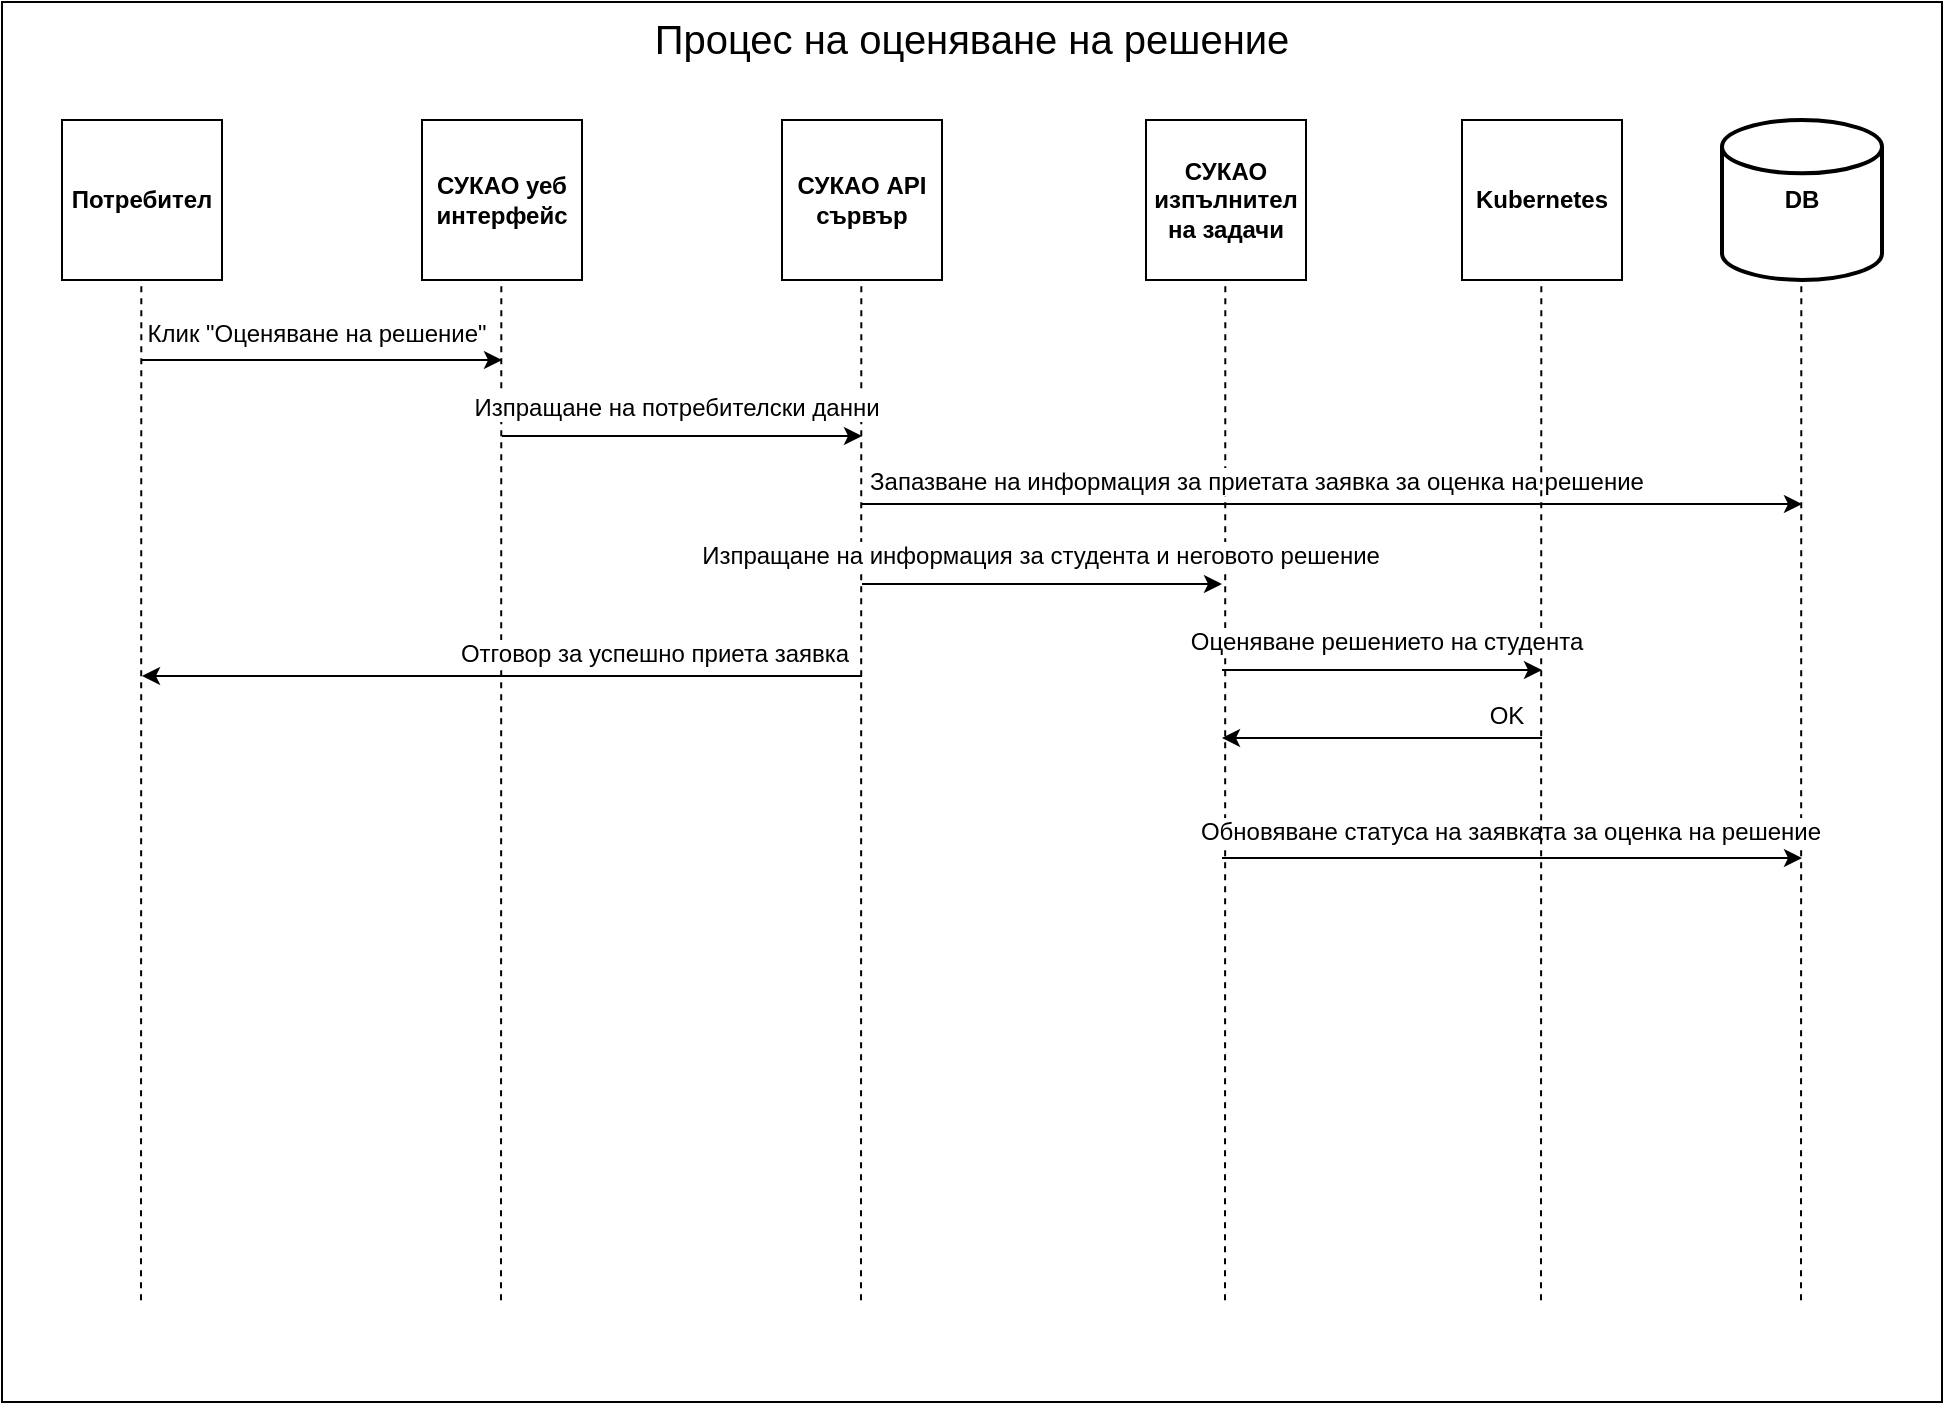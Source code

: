 <mxfile>
    <diagram id="9IUqhpgOrVJgMA2qJIMW" name="Page-1">
        <mxGraphModel dx="1074" dy="782" grid="1" gridSize="10" guides="1" tooltips="1" connect="1" arrows="1" fold="1" page="1" pageScale="1" pageWidth="850" pageHeight="1100" math="0" shadow="0">
            <root>
                <mxCell id="0"/>
                <mxCell id="1" parent="0"/>
                <mxCell id="2" value="&lt;font color=&quot;#000000&quot; style=&quot;font-size: 20px&quot;&gt;Процес на оценяване на решение&lt;/font&gt;" style="whiteSpace=wrap;html=1;fillColor=#FFFFFF;labelPosition=center;verticalLabelPosition=middle;align=center;verticalAlign=top;" parent="1" vertex="1">
                    <mxGeometry x="110" y="61" width="970" height="700" as="geometry"/>
                </mxCell>
                <mxCell id="3" value="&lt;font color=&quot;#000000&quot;&gt;&lt;b&gt;Потребител&lt;/b&gt;&lt;/font&gt;" style="whiteSpace=wrap;html=1;aspect=fixed;fillColor=#FFFFFF;strokeColor=#000000;" parent="1" vertex="1">
                    <mxGeometry x="140" y="120" width="80" height="80" as="geometry"/>
                </mxCell>
                <mxCell id="4" value="&lt;b style=&quot;color: rgb(0 , 0 , 0)&quot;&gt;СУКАО API сървър&lt;/b&gt;" style="whiteSpace=wrap;html=1;aspect=fixed;fillColor=#FFFFFF;strokeColor=#000000;" parent="1" vertex="1">
                    <mxGeometry x="500" y="120" width="80" height="80" as="geometry"/>
                </mxCell>
                <mxCell id="7" value="" style="endArrow=none;html=1;fontSize=20;fontColor=#000000;entryX=0.5;entryY=1;entryDx=0;entryDy=0;exitX=0.097;exitY=0.903;exitDx=0;exitDy=0;exitPerimeter=0;strokeWidth=1;strokeColor=#000000;jumpStyle=none;dashed=1;" parent="1" edge="1">
                    <mxGeometry width="50" height="50" relative="1" as="geometry">
                        <mxPoint x="539.5" y="710.16" as="sourcePoint"/>
                        <mxPoint x="539.66" y="200" as="targetPoint"/>
                    </mxGeometry>
                </mxCell>
                <mxCell id="13" value="&lt;font color=&quot;#000000&quot;&gt;&lt;b&gt;СУКАО уеб интерфейс&lt;/b&gt;&lt;/font&gt;" style="whiteSpace=wrap;html=1;aspect=fixed;fillColor=#FFFFFF;strokeColor=#000000;" parent="1" vertex="1">
                    <mxGeometry x="320" y="120" width="80" height="80" as="geometry"/>
                </mxCell>
                <mxCell id="14" value="" style="endArrow=none;html=1;fontSize=20;fontColor=#000000;entryX=0.5;entryY=1;entryDx=0;entryDy=0;exitX=0.097;exitY=0.903;exitDx=0;exitDy=0;exitPerimeter=0;strokeWidth=1;strokeColor=#000000;jumpStyle=none;dashed=1;" parent="1" edge="1">
                    <mxGeometry width="50" height="50" relative="1" as="geometry">
                        <mxPoint x="359.5" y="710.16" as="sourcePoint"/>
                        <mxPoint x="359.66" y="200" as="targetPoint"/>
                    </mxGeometry>
                </mxCell>
                <mxCell id="26" value="&lt;font color=&quot;#000000&quot;&gt;&lt;b&gt;СУКАО изпълнител на задачи&lt;/b&gt;&lt;/font&gt;" style="whiteSpace=wrap;html=1;aspect=fixed;fillColor=#FFFFFF;strokeColor=#000000;" parent="1" vertex="1">
                    <mxGeometry x="682" y="120" width="80" height="80" as="geometry"/>
                </mxCell>
                <mxCell id="27" value="" style="endArrow=none;html=1;fontSize=20;fontColor=#000000;entryX=0.5;entryY=1;entryDx=0;entryDy=0;exitX=0.097;exitY=0.903;exitDx=0;exitDy=0;exitPerimeter=0;strokeWidth=1;strokeColor=#000000;jumpStyle=none;dashed=1;" parent="1" edge="1">
                    <mxGeometry width="50" height="50" relative="1" as="geometry">
                        <mxPoint x="721.5" y="710.16" as="sourcePoint"/>
                        <mxPoint x="721.66" y="200" as="targetPoint"/>
                    </mxGeometry>
                </mxCell>
                <mxCell id="39" value="" style="endArrow=none;html=1;fontSize=20;fontColor=#000000;entryX=0.5;entryY=1;entryDx=0;entryDy=0;exitX=0.097;exitY=0.903;exitDx=0;exitDy=0;exitPerimeter=0;strokeWidth=1;strokeColor=#000000;jumpStyle=none;dashed=1;" parent="1" edge="1">
                    <mxGeometry width="50" height="50" relative="1" as="geometry">
                        <mxPoint x="179.5" y="710.16" as="sourcePoint"/>
                        <mxPoint x="179.66" y="200" as="targetPoint"/>
                    </mxGeometry>
                </mxCell>
                <mxCell id="62" value="&lt;font style=&quot;background-color: rgb(255 , 255 , 255)&quot;&gt;&lt;b&gt;DB&lt;/b&gt;&lt;/font&gt;" style="strokeWidth=2;html=1;shape=mxgraph.flowchart.database;whiteSpace=wrap;labelBackgroundColor=#FFFFFF;fontSize=12;fontColor=#000000;labelPosition=center;verticalLabelPosition=middle;align=center;verticalAlign=middle;fillColor=#FFFFFF;strokeColor=#000000;" parent="1" vertex="1">
                    <mxGeometry x="970" y="120" width="80" height="80" as="geometry"/>
                </mxCell>
                <mxCell id="63" value="" style="endArrow=none;html=1;fontSize=20;fontColor=#000000;entryX=0.5;entryY=1;entryDx=0;entryDy=0;exitX=0.097;exitY=0.903;exitDx=0;exitDy=0;exitPerimeter=0;strokeWidth=1;strokeColor=#000000;jumpStyle=none;dashed=1;" parent="1" edge="1">
                    <mxGeometry width="50" height="50" relative="1" as="geometry">
                        <mxPoint x="1009.5" y="710.16" as="sourcePoint"/>
                        <mxPoint x="1009.66" y="200" as="targetPoint"/>
                    </mxGeometry>
                </mxCell>
                <mxCell id="73" value="" style="endArrow=classic;html=1;strokeColor=#000000;" edge="1" parent="1">
                    <mxGeometry width="50" height="50" relative="1" as="geometry">
                        <mxPoint x="360" y="278" as="sourcePoint"/>
                        <mxPoint x="540" y="278" as="targetPoint"/>
                    </mxGeometry>
                </mxCell>
                <mxCell id="74" value="&lt;font style=&quot;font-size: 12px ; background-color: rgb(255 , 255 , 255)&quot; color=&quot;#000000&quot;&gt;Изпращане на потребителски данни&lt;/font&gt;" style="edgeLabel;html=1;align=center;verticalAlign=bottom;resizable=0;points=[];labelPosition=center;verticalLabelPosition=top;" vertex="1" connectable="0" parent="73">
                    <mxGeometry x="-0.233" y="-1" relative="1" as="geometry">
                        <mxPoint x="18" y="-7" as="offset"/>
                    </mxGeometry>
                </mxCell>
                <mxCell id="75" value="" style="endArrow=classic;html=1;strokeColor=#000000;" edge="1" parent="1">
                    <mxGeometry width="50" height="50" relative="1" as="geometry">
                        <mxPoint x="180" y="240" as="sourcePoint"/>
                        <mxPoint x="360" y="240" as="targetPoint"/>
                    </mxGeometry>
                </mxCell>
                <mxCell id="76" value="&lt;font style=&quot;font-size: 12px ; background-color: rgb(255 , 255 , 255)&quot; color=&quot;#000000&quot;&gt;Клик &quot;Оценяване на решение&quot;&lt;/font&gt;" style="edgeLabel;html=1;align=center;verticalAlign=bottom;resizable=0;points=[];labelPosition=center;verticalLabelPosition=top;" vertex="1" connectable="0" parent="75">
                    <mxGeometry x="-0.233" y="-1" relative="1" as="geometry">
                        <mxPoint x="18" y="-6" as="offset"/>
                    </mxGeometry>
                </mxCell>
                <mxCell id="77" value="" style="endArrow=classic;html=1;strokeColor=#000000;" edge="1" parent="1">
                    <mxGeometry width="50" height="50" relative="1" as="geometry">
                        <mxPoint x="540" y="312" as="sourcePoint"/>
                        <mxPoint x="1010" y="312" as="targetPoint"/>
                    </mxGeometry>
                </mxCell>
                <mxCell id="78" value="&lt;font color=&quot;#000000&quot;&gt;&lt;span style=&quot;font-size: 12px ; background-color: rgb(255 , 255 , 255)&quot;&gt;Запазване на информация за приетата заявка за оценка на решение&lt;/span&gt;&lt;/font&gt;" style="edgeLabel;html=1;align=center;verticalAlign=bottom;resizable=0;points=[];labelPosition=center;verticalLabelPosition=top;" vertex="1" connectable="0" parent="77">
                    <mxGeometry x="-0.233" y="-1" relative="1" as="geometry">
                        <mxPoint x="17" y="-4" as="offset"/>
                    </mxGeometry>
                </mxCell>
                <mxCell id="79" value="" style="endArrow=classic;html=1;strokeColor=#000000;" edge="1" parent="1">
                    <mxGeometry width="50" height="50" relative="1" as="geometry">
                        <mxPoint x="540" y="398" as="sourcePoint"/>
                        <mxPoint x="180" y="398" as="targetPoint"/>
                    </mxGeometry>
                </mxCell>
                <mxCell id="80" value="&lt;font color=&quot;#000000&quot;&gt;&lt;span style=&quot;font-size: 12px ; background-color: rgb(255 , 255 , 255)&quot;&gt;Отговор за успешно приета заявка&lt;/span&gt;&lt;/font&gt;" style="edgeLabel;html=1;align=center;verticalAlign=bottom;resizable=0;points=[];labelPosition=center;verticalLabelPosition=top;" vertex="1" connectable="0" parent="79">
                    <mxGeometry x="-0.233" y="-1" relative="1" as="geometry">
                        <mxPoint x="34" y="-2" as="offset"/>
                    </mxGeometry>
                </mxCell>
                <mxCell id="81" value="" style="endArrow=classic;html=1;strokeColor=#000000;" edge="1" parent="1">
                    <mxGeometry width="50" height="50" relative="1" as="geometry">
                        <mxPoint x="540" y="352" as="sourcePoint"/>
                        <mxPoint x="720" y="352" as="targetPoint"/>
                    </mxGeometry>
                </mxCell>
                <mxCell id="82" value="&lt;font color=&quot;#000000&quot;&gt;&lt;span style=&quot;font-size: 12px ; background-color: rgb(255 , 255 , 255)&quot;&gt;Изпращане на информация за студента и неговото решение&lt;/span&gt;&lt;/font&gt;" style="edgeLabel;html=1;align=center;verticalAlign=bottom;resizable=0;points=[];labelPosition=center;verticalLabelPosition=top;" vertex="1" connectable="0" parent="81">
                    <mxGeometry x="-0.233" y="-1" relative="1" as="geometry">
                        <mxPoint x="20" y="-7" as="offset"/>
                    </mxGeometry>
                </mxCell>
                <mxCell id="85" value="" style="endArrow=classic;html=1;strokeColor=#000000;" edge="1" parent="1">
                    <mxGeometry width="50" height="50" relative="1" as="geometry">
                        <mxPoint x="720" y="489" as="sourcePoint"/>
                        <mxPoint x="1010" y="489" as="targetPoint"/>
                    </mxGeometry>
                </mxCell>
                <mxCell id="86" value="&lt;font color=&quot;#000000&quot; style=&quot;font-size: 12px;&quot;&gt;&lt;span style=&quot;font-size: 12px ; background-color: rgb(255 , 255 , 255)&quot;&gt;Обновяване статуса на заявката за оценка на решение&lt;/span&gt;&lt;/font&gt;" style="edgeLabel;html=1;align=center;verticalAlign=bottom;resizable=0;points=[];labelPosition=center;verticalLabelPosition=top;fontSize=12;" vertex="1" connectable="0" parent="85">
                    <mxGeometry x="-0.233" y="-1" relative="1" as="geometry">
                        <mxPoint x="33" y="-6" as="offset"/>
                    </mxGeometry>
                </mxCell>
                <mxCell id="87" value="&lt;font color=&quot;#000000&quot;&gt;&lt;b&gt;Kubernetes&lt;/b&gt;&lt;/font&gt;" style="whiteSpace=wrap;html=1;aspect=fixed;fillColor=#FFFFFF;strokeColor=#000000;" vertex="1" parent="1">
                    <mxGeometry x="840" y="120" width="80" height="80" as="geometry"/>
                </mxCell>
                <mxCell id="88" value="" style="endArrow=none;html=1;fontSize=20;fontColor=#000000;entryX=0.5;entryY=1;entryDx=0;entryDy=0;exitX=0.097;exitY=0.903;exitDx=0;exitDy=0;exitPerimeter=0;strokeWidth=1;strokeColor=#000000;jumpStyle=none;dashed=1;" edge="1" parent="1">
                    <mxGeometry width="50" height="50" relative="1" as="geometry">
                        <mxPoint x="879.5" y="710.16" as="sourcePoint"/>
                        <mxPoint x="879.66" y="200" as="targetPoint"/>
                    </mxGeometry>
                </mxCell>
                <mxCell id="89" value="" style="endArrow=classic;html=1;strokeColor=#000000;" edge="1" parent="1">
                    <mxGeometry width="50" height="50" relative="1" as="geometry">
                        <mxPoint x="720" y="395" as="sourcePoint"/>
                        <mxPoint x="880" y="395" as="targetPoint"/>
                    </mxGeometry>
                </mxCell>
                <mxCell id="90" value="&lt;span style=&quot;color: rgb(0 , 0 , 0) ; font-size: 12px ; background-color: rgb(255 , 255 , 255)&quot;&gt;Оценяване решението на студента&lt;/span&gt;" style="edgeLabel;html=1;align=center;verticalAlign=bottom;resizable=0;points=[];labelPosition=center;verticalLabelPosition=top;" vertex="1" connectable="0" parent="89">
                    <mxGeometry x="-0.233" y="-1" relative="1" as="geometry">
                        <mxPoint x="20" y="-7" as="offset"/>
                    </mxGeometry>
                </mxCell>
                <mxCell id="91" value="" style="endArrow=classic;html=1;strokeColor=#000000;" edge="1" parent="1">
                    <mxGeometry width="50" height="50" relative="1" as="geometry">
                        <mxPoint x="880" y="429" as="sourcePoint"/>
                        <mxPoint x="720" y="429" as="targetPoint"/>
                    </mxGeometry>
                </mxCell>
                <mxCell id="92" value="&lt;span style=&quot;color: rgb(0 , 0 , 0) ; font-size: 12px ; background-color: rgb(255 , 255 , 255)&quot;&gt;OK&lt;/span&gt;" style="edgeLabel;html=1;align=center;verticalAlign=bottom;resizable=0;points=[];labelPosition=center;verticalLabelPosition=top;" vertex="1" connectable="0" parent="91">
                    <mxGeometry x="-0.233" y="-1" relative="1" as="geometry">
                        <mxPoint x="43" y="-2" as="offset"/>
                    </mxGeometry>
                </mxCell>
            </root>
        </mxGraphModel>
    </diagram>
</mxfile>